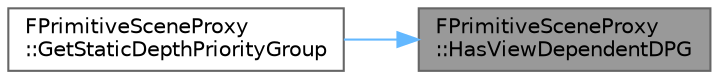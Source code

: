 digraph "FPrimitiveSceneProxy::HasViewDependentDPG"
{
 // INTERACTIVE_SVG=YES
 // LATEX_PDF_SIZE
  bgcolor="transparent";
  edge [fontname=Helvetica,fontsize=10,labelfontname=Helvetica,labelfontsize=10];
  node [fontname=Helvetica,fontsize=10,shape=box,height=0.2,width=0.4];
  rankdir="RL";
  Node1 [id="Node000001",label="FPrimitiveSceneProxy\l::HasViewDependentDPG",height=0.2,width=0.4,color="gray40", fillcolor="grey60", style="filled", fontcolor="black",tooltip=" "];
  Node1 -> Node2 [id="edge1_Node000001_Node000002",dir="back",color="steelblue1",style="solid",tooltip=" "];
  Node2 [id="Node000002",label="FPrimitiveSceneProxy\l::GetStaticDepthPriorityGroup",height=0.2,width=0.4,color="grey40", fillcolor="white", style="filled",URL="$d4/de9/classFPrimitiveSceneProxy.html#a0324dc693d3271abec198c755c7db62c",tooltip="Determines the DPG to render the primitive in regardless of view."];
}
